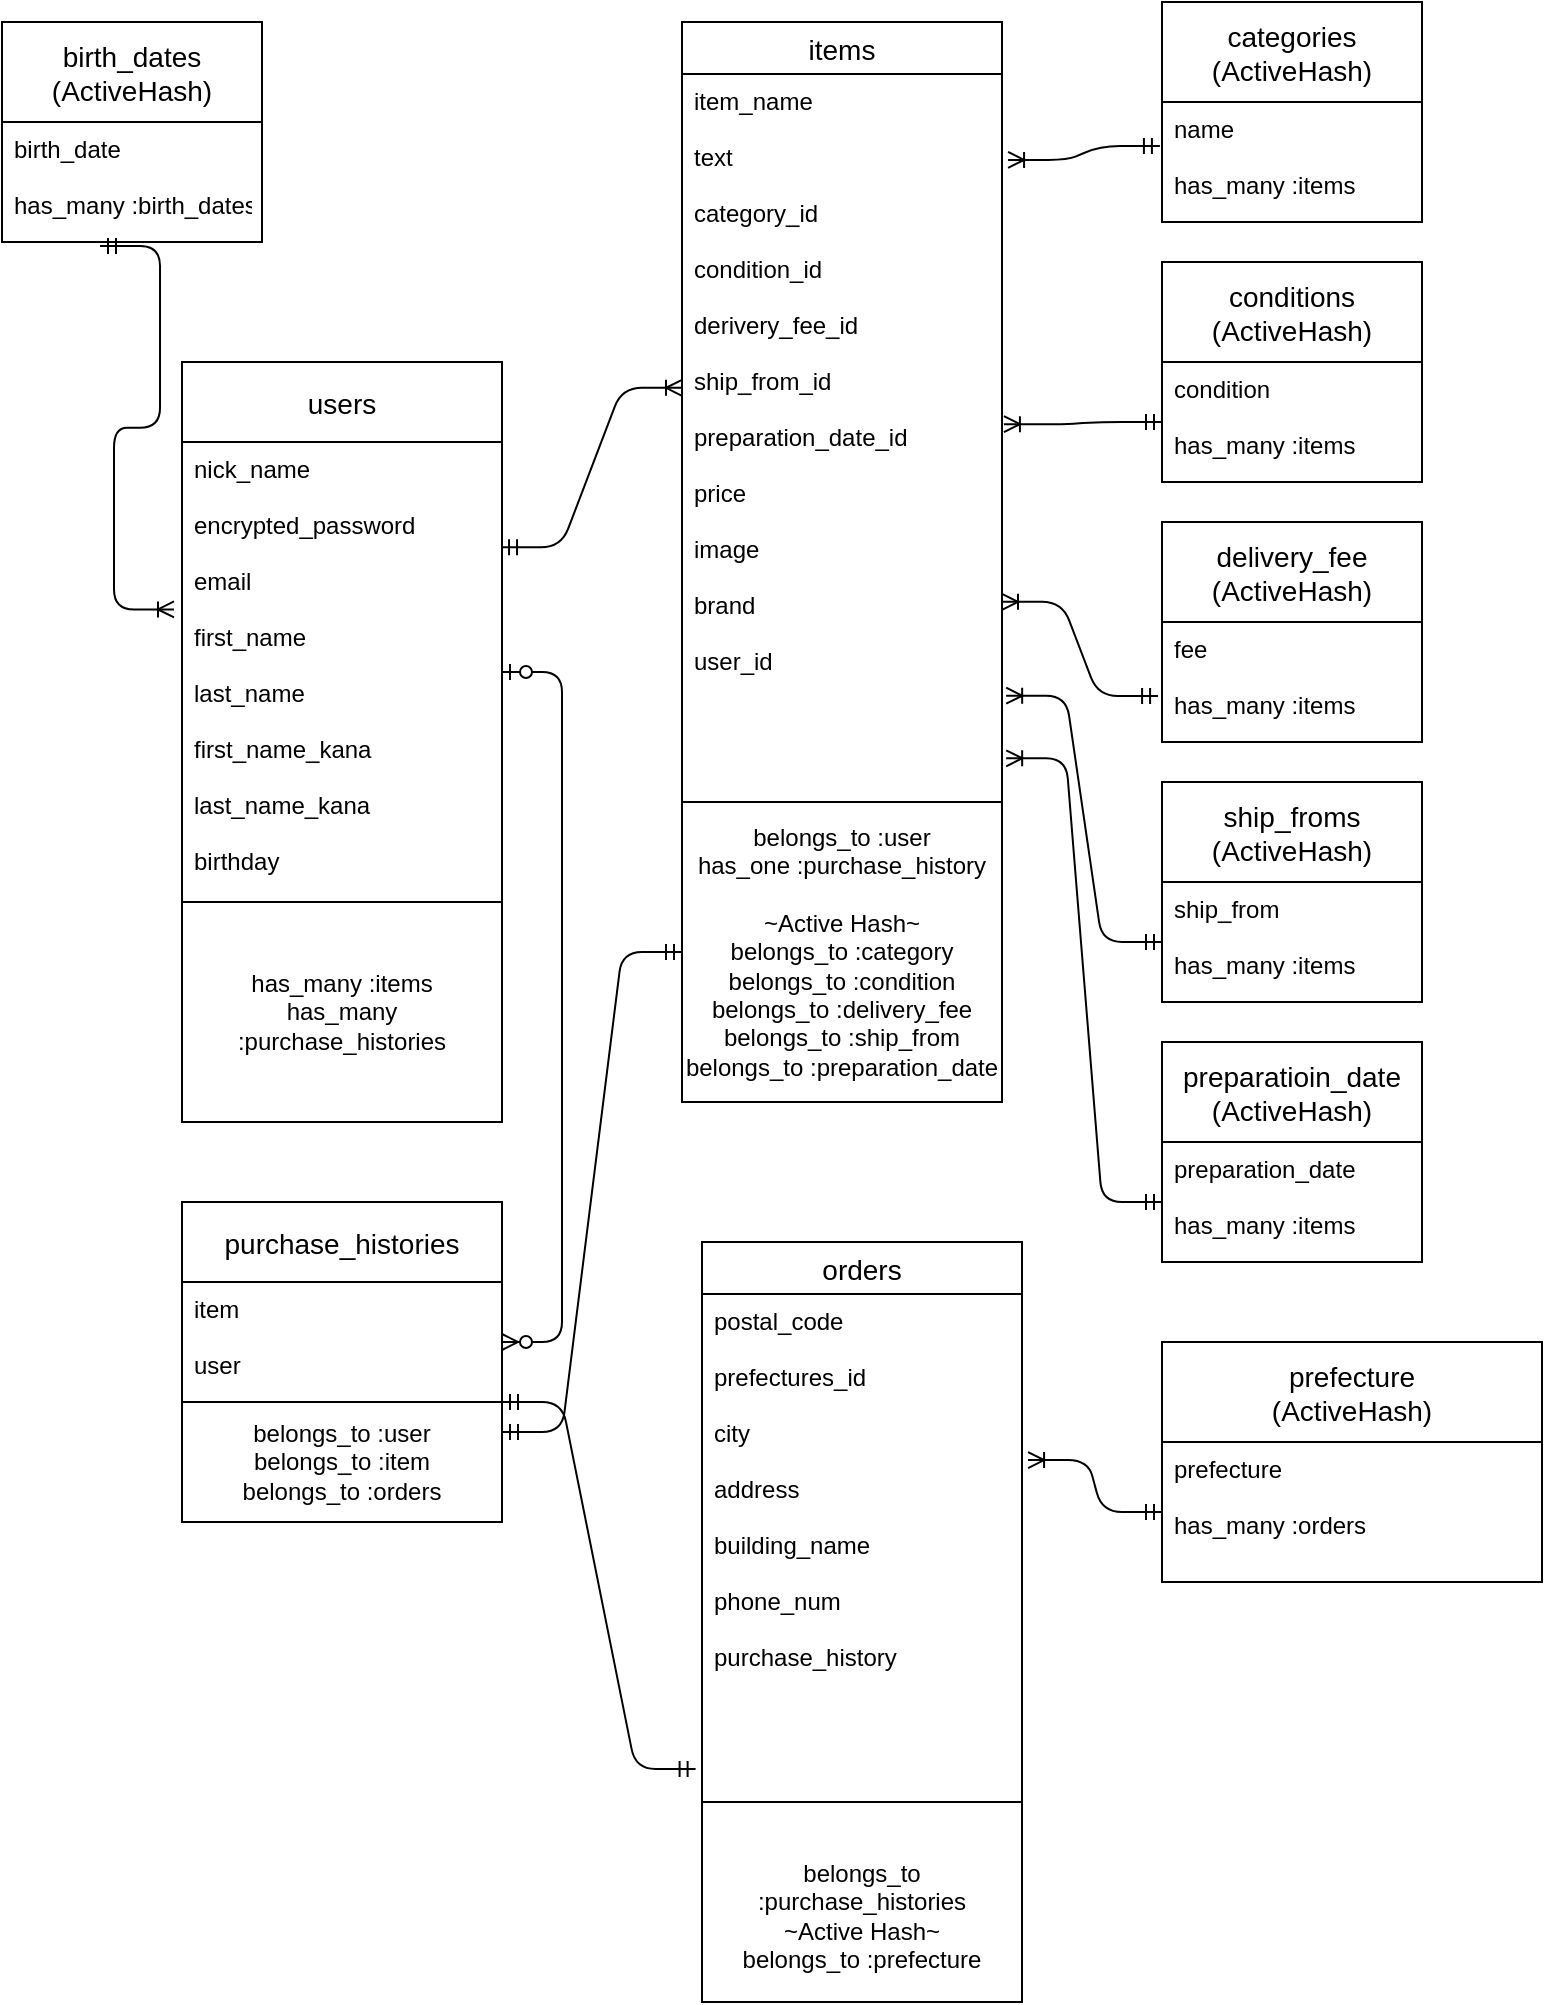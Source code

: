<mxfile>
    <diagram id="REbtkltuEE52UCZA4KB4" name="ページ1">
        <mxGraphModel dx="619" dy="716" grid="1" gridSize="10" guides="1" tooltips="1" connect="1" arrows="1" fold="1" page="1" pageScale="1" pageWidth="827" pageHeight="1169" math="0" shadow="0">
            <root>
                <mxCell id="0"/>
                <mxCell id="1" parent="0"/>
                <mxCell id="2" value="birth_dates&#10;(ActiveHash)" style="swimlane;fontStyle=0;childLayout=stackLayout;horizontal=1;startSize=50;horizontalStack=0;resizeParent=1;resizeParentMax=0;resizeLast=0;collapsible=1;marginBottom=0;align=center;fontSize=14;" parent="1" vertex="1">
                    <mxGeometry x="10" y="50" width="130" height="110" as="geometry">
                        <mxRectangle x="10" y="50" width="110" height="40" as="alternateBounds"/>
                    </mxGeometry>
                </mxCell>
                <mxCell id="3" value="birth_date&#10;&#10;has_many :birth_dates&#10;" style="text;strokeColor=none;fillColor=none;spacingLeft=4;spacingRight=4;overflow=hidden;rotatable=0;points=[[0,0.5],[1,0.5]];portConstraint=eastwest;fontSize=12;" parent="2" vertex="1">
                    <mxGeometry y="50" width="130" height="60" as="geometry"/>
                </mxCell>
                <mxCell id="6" value="users" style="swimlane;fontStyle=0;childLayout=stackLayout;horizontal=1;startSize=40;horizontalStack=0;resizeParent=1;resizeParentMax=0;resizeLast=0;collapsible=1;marginBottom=0;align=center;fontSize=14;" parent="1" vertex="1">
                    <mxGeometry x="100" y="220" width="160" height="270" as="geometry"/>
                </mxCell>
                <mxCell id="7" value="nick_name&#10;&#10;encrypted_password&#10;&#10;email&#10;&#10;first_name&#10;&#10;last_name&#10;&#10;first_name_kana&#10;&#10;last_name_kana&#10;&#10;birthday&#10;" style="text;strokeColor=none;fillColor=none;spacingLeft=4;spacingRight=4;overflow=hidden;rotatable=0;points=[[0,0.5],[1,0.5]];portConstraint=eastwest;fontSize=12;" parent="6" vertex="1">
                    <mxGeometry y="40" width="160" height="230" as="geometry"/>
                </mxCell>
                <mxCell id="10" value="has_many :items&lt;br&gt;has_many :purchase_histories" style="whiteSpace=wrap;html=1;align=center;" parent="1" vertex="1">
                    <mxGeometry x="100" y="490" width="160" height="110" as="geometry"/>
                </mxCell>
                <mxCell id="11" value="items" style="swimlane;fontStyle=0;childLayout=stackLayout;horizontal=1;startSize=26;horizontalStack=0;resizeParent=1;resizeParentMax=0;resizeLast=0;collapsible=1;marginBottom=0;align=center;fontSize=14;" parent="1" vertex="1">
                    <mxGeometry x="350" y="50" width="160" height="390" as="geometry"/>
                </mxCell>
                <mxCell id="12" value="item_name&#10;&#10;text&#10;&#10;category_id&#10;&#10;condition_id&#10;&#10;derivery_fee_id&#10;&#10;ship_from_id&#10;&#10;preparation_date_id&#10;&#10;price&#10;&#10;image&#10;&#10;brand&#10;&#10;user_id&#10;" style="text;strokeColor=none;fillColor=none;spacingLeft=4;spacingRight=4;overflow=hidden;rotatable=0;points=[[0,0.5],[1,0.5]];portConstraint=eastwest;fontSize=12;" parent="11" vertex="1">
                    <mxGeometry y="26" width="160" height="364" as="geometry"/>
                </mxCell>
                <mxCell id="15" value="belongs_to :user&lt;br&gt;has_one :purchase_history&lt;br&gt;&lt;br&gt;~Active Hash~&lt;br&gt;belongs_to :category&lt;br&gt;belongs_to :condition&lt;br&gt;belongs_to :delivery_fee&lt;br&gt;belongs_to :ship_from&lt;br&gt;belongs_to :preparation_date" style="whiteSpace=wrap;html=1;align=center;" parent="1" vertex="1">
                    <mxGeometry x="350" y="440" width="160" height="150" as="geometry"/>
                </mxCell>
                <mxCell id="16" value="categories&#10;(ActiveHash)" style="swimlane;fontStyle=0;childLayout=stackLayout;horizontal=1;startSize=50;horizontalStack=0;resizeParent=1;resizeParentMax=0;resizeLast=0;collapsible=1;marginBottom=0;align=center;fontSize=14;" parent="1" vertex="1">
                    <mxGeometry x="590" y="40" width="130" height="110" as="geometry">
                        <mxRectangle x="10" y="50" width="110" height="40" as="alternateBounds"/>
                    </mxGeometry>
                </mxCell>
                <mxCell id="17" value="name&#10;&#10;has_many :items&#10;" style="text;strokeColor=none;fillColor=none;spacingLeft=4;spacingRight=4;overflow=hidden;rotatable=0;points=[[0,0.5],[1,0.5]];portConstraint=eastwest;fontSize=12;" parent="16" vertex="1">
                    <mxGeometry y="50" width="130" height="60" as="geometry"/>
                </mxCell>
                <mxCell id="18" value="conditions&#10;(ActiveHash)" style="swimlane;fontStyle=0;childLayout=stackLayout;horizontal=1;startSize=50;horizontalStack=0;resizeParent=1;resizeParentMax=0;resizeLast=0;collapsible=1;marginBottom=0;align=center;fontSize=14;" parent="1" vertex="1">
                    <mxGeometry x="590" y="170" width="130" height="110" as="geometry">
                        <mxRectangle x="10" y="50" width="110" height="40" as="alternateBounds"/>
                    </mxGeometry>
                </mxCell>
                <mxCell id="19" value="condition&#10;&#10;has_many :items&#10;" style="text;strokeColor=none;fillColor=none;spacingLeft=4;spacingRight=4;overflow=hidden;rotatable=0;points=[[0,0.5],[1,0.5]];portConstraint=eastwest;fontSize=12;" parent="18" vertex="1">
                    <mxGeometry y="50" width="130" height="60" as="geometry"/>
                </mxCell>
                <mxCell id="20" value="delivery_fee&#10;(ActiveHash)" style="swimlane;fontStyle=0;childLayout=stackLayout;horizontal=1;startSize=50;horizontalStack=0;resizeParent=1;resizeParentMax=0;resizeLast=0;collapsible=1;marginBottom=0;align=center;fontSize=14;" parent="1" vertex="1">
                    <mxGeometry x="590" y="300" width="130" height="110" as="geometry">
                        <mxRectangle x="10" y="50" width="110" height="40" as="alternateBounds"/>
                    </mxGeometry>
                </mxCell>
                <mxCell id="21" value="fee&#10;&#10;has_many :items&#10;" style="text;strokeColor=none;fillColor=none;spacingLeft=4;spacingRight=4;overflow=hidden;rotatable=0;points=[[0,0.5],[1,0.5]];portConstraint=eastwest;fontSize=12;" parent="20" vertex="1">
                    <mxGeometry y="50" width="130" height="60" as="geometry"/>
                </mxCell>
                <mxCell id="22" value="ship_froms&#10;(ActiveHash)" style="swimlane;fontStyle=0;childLayout=stackLayout;horizontal=1;startSize=50;horizontalStack=0;resizeParent=1;resizeParentMax=0;resizeLast=0;collapsible=1;marginBottom=0;align=center;fontSize=14;" parent="1" vertex="1">
                    <mxGeometry x="590" y="430" width="130" height="110" as="geometry">
                        <mxRectangle x="10" y="50" width="110" height="40" as="alternateBounds"/>
                    </mxGeometry>
                </mxCell>
                <mxCell id="23" value="ship_from&#10;&#10;has_many :items&#10;" style="text;strokeColor=none;fillColor=none;spacingLeft=4;spacingRight=4;overflow=hidden;rotatable=0;points=[[0,0.5],[1,0.5]];portConstraint=eastwest;fontSize=12;" parent="22" vertex="1">
                    <mxGeometry y="50" width="130" height="60" as="geometry"/>
                </mxCell>
                <mxCell id="24" value="preparatioin_date&#10;(ActiveHash)" style="swimlane;fontStyle=0;childLayout=stackLayout;horizontal=1;startSize=50;horizontalStack=0;resizeParent=1;resizeParentMax=0;resizeLast=0;collapsible=1;marginBottom=0;align=center;fontSize=14;" parent="1" vertex="1">
                    <mxGeometry x="590" y="560" width="130" height="110" as="geometry">
                        <mxRectangle x="10" y="50" width="110" height="40" as="alternateBounds"/>
                    </mxGeometry>
                </mxCell>
                <mxCell id="25" value="preparation_date&#10;&#10;has_many :items&#10;" style="text;strokeColor=none;fillColor=none;spacingLeft=4;spacingRight=4;overflow=hidden;rotatable=0;points=[[0,0.5],[1,0.5]];portConstraint=eastwest;fontSize=12;" parent="24" vertex="1">
                    <mxGeometry y="50" width="130" height="60" as="geometry"/>
                </mxCell>
                <mxCell id="27" value="" style="edgeStyle=entityRelationEdgeStyle;fontSize=12;html=1;endArrow=ERoneToMany;startArrow=ERmandOne;exitX=0.377;exitY=1.033;exitDx=0;exitDy=0;exitPerimeter=0;entryX=-0.025;entryY=0.364;entryDx=0;entryDy=0;entryPerimeter=0;" parent="1" source="3" target="7" edge="1">
                    <mxGeometry width="100" height="100" relative="1" as="geometry">
                        <mxPoint x="70" y="250" as="sourcePoint"/>
                        <mxPoint x="170" y="150" as="targetPoint"/>
                    </mxGeometry>
                </mxCell>
                <mxCell id="28" value="" style="edgeStyle=entityRelationEdgeStyle;fontSize=12;html=1;endArrow=ERoneToMany;startArrow=ERmandOne;exitX=0.997;exitY=0.229;exitDx=0;exitDy=0;entryX=0;entryY=0.431;entryDx=0;entryDy=0;entryPerimeter=0;exitPerimeter=0;" parent="1" source="7" target="12" edge="1">
                    <mxGeometry width="100" height="100" relative="1" as="geometry">
                        <mxPoint x="223.01" y="160.0" as="sourcePoint"/>
                        <mxPoint x="280" y="308.98" as="targetPoint"/>
                    </mxGeometry>
                </mxCell>
                <mxCell id="29" value="" style="edgeStyle=entityRelationEdgeStyle;fontSize=12;html=1;endArrow=ERoneToMany;startArrow=ERmandOne;exitX=-0.008;exitY=0.367;exitDx=0;exitDy=0;entryX=1.019;entryY=0.118;entryDx=0;entryDy=0;entryPerimeter=0;exitPerimeter=0;" parent="1" source="17" target="12" edge="1">
                    <mxGeometry width="100" height="100" relative="1" as="geometry">
                        <mxPoint x="490" y="280" as="sourcePoint"/>
                        <mxPoint x="560" y="182.884" as="targetPoint"/>
                    </mxGeometry>
                </mxCell>
                <mxCell id="30" value="" style="edgeStyle=entityRelationEdgeStyle;fontSize=12;html=1;endArrow=ERoneToMany;startArrow=ERmandOne;entryX=1.006;entryY=0.481;entryDx=0;entryDy=0;entryPerimeter=0;exitX=0;exitY=0.5;exitDx=0;exitDy=0;" parent="1" source="19" target="12" edge="1">
                    <mxGeometry width="100" height="100" relative="1" as="geometry">
                        <mxPoint x="540" y="190" as="sourcePoint"/>
                        <mxPoint x="510.0" y="216.932" as="targetPoint"/>
                    </mxGeometry>
                </mxCell>
                <mxCell id="31" value="" style="edgeStyle=entityRelationEdgeStyle;fontSize=12;html=1;endArrow=ERoneToMany;startArrow=ERmandOne;exitX=-0.015;exitY=0.617;exitDx=0;exitDy=0;entryX=1;entryY=0.725;entryDx=0;entryDy=0;entryPerimeter=0;exitPerimeter=0;" parent="1" source="21" target="12" edge="1">
                    <mxGeometry width="100" height="100" relative="1" as="geometry">
                        <mxPoint x="535.92" y="380" as="sourcePoint"/>
                        <mxPoint x="460.0" y="386.932" as="targetPoint"/>
                    </mxGeometry>
                </mxCell>
                <mxCell id="32" value="" style="edgeStyle=entityRelationEdgeStyle;fontSize=12;html=1;endArrow=ERoneToMany;startArrow=ERmandOne;exitX=0;exitY=0.5;exitDx=0;exitDy=0;entryX=1.013;entryY=0.854;entryDx=0;entryDy=0;entryPerimeter=0;" parent="1" source="23" target="12" edge="1">
                    <mxGeometry width="100" height="100" relative="1" as="geometry">
                        <mxPoint x="535.92" y="560" as="sourcePoint"/>
                        <mxPoint x="460.0" y="566.932" as="targetPoint"/>
                    </mxGeometry>
                </mxCell>
                <mxCell id="33" value="" style="edgeStyle=entityRelationEdgeStyle;fontSize=12;html=1;endArrow=ERoneToMany;startArrow=ERmandOne;exitX=0;exitY=0.5;exitDx=0;exitDy=0;entryX=1.013;entryY=0.94;entryDx=0;entryDy=0;entryPerimeter=0;" parent="1" source="25" target="12" edge="1">
                    <mxGeometry width="100" height="100" relative="1" as="geometry">
                        <mxPoint x="485.92" y="620" as="sourcePoint"/>
                        <mxPoint x="410" y="626.932" as="targetPoint"/>
                    </mxGeometry>
                </mxCell>
                <mxCell id="34" value="orders" style="swimlane;fontStyle=0;childLayout=stackLayout;horizontal=1;startSize=26;horizontalStack=0;resizeParent=1;resizeParentMax=0;resizeLast=0;collapsible=1;marginBottom=0;align=center;fontSize=14;" vertex="1" parent="1">
                    <mxGeometry x="360" y="660" width="160" height="280" as="geometry"/>
                </mxCell>
                <mxCell id="35" value="postal_code&#10;&#10;prefectures_id&#10;&#10;city&#10;&#10;address&#10;&#10;building_name&#10;&#10;phone_num&#10;&#10;purchase_history" style="text;strokeColor=none;fillColor=none;spacingLeft=4;spacingRight=4;overflow=hidden;rotatable=0;points=[[0,0.5],[1,0.5]];portConstraint=eastwest;fontSize=12;" vertex="1" parent="34">
                    <mxGeometry y="26" width="160" height="254" as="geometry"/>
                </mxCell>
                <mxCell id="38" value="prefecture&#10;(ActiveHash)" style="swimlane;fontStyle=0;childLayout=stackLayout;horizontal=1;startSize=50;horizontalStack=0;resizeParent=1;resizeParentMax=0;resizeLast=0;collapsible=1;marginBottom=0;align=center;fontSize=14;" vertex="1" parent="1">
                    <mxGeometry x="590" y="710" width="190" height="120" as="geometry">
                        <mxRectangle x="10" y="50" width="110" height="40" as="alternateBounds"/>
                    </mxGeometry>
                </mxCell>
                <mxCell id="39" value="prefecture&#10;&#10;has_many :orders&#10;&#10;" style="text;strokeColor=none;fillColor=none;spacingLeft=4;spacingRight=4;overflow=hidden;rotatable=0;points=[[0,0.5],[1,0.5]];portConstraint=eastwest;fontSize=12;" vertex="1" parent="38">
                    <mxGeometry y="50" width="190" height="70" as="geometry"/>
                </mxCell>
                <mxCell id="40" value="" style="edgeStyle=entityRelationEdgeStyle;fontSize=12;html=1;endArrow=ERoneToMany;startArrow=ERmandOne;exitX=0;exitY=0.5;exitDx=0;exitDy=0;entryX=1.019;entryY=0.327;entryDx=0;entryDy=0;entryPerimeter=0;" edge="1" parent="1" source="39" target="35">
                    <mxGeometry width="100" height="100" relative="1" as="geometry">
                        <mxPoint x="547.92" y="781.84" as="sourcePoint"/>
                        <mxPoint x="470.0" y="560.0" as="targetPoint"/>
                    </mxGeometry>
                </mxCell>
                <mxCell id="41" value="&lt;br&gt;belongs_to :purchase_histories&lt;br&gt;~Active Hash~&lt;br&gt;belongs_to :prefecture" style="whiteSpace=wrap;html=1;align=center;" vertex="1" parent="1">
                    <mxGeometry x="360" y="940" width="160" height="100" as="geometry"/>
                </mxCell>
                <mxCell id="42" value="purchase_histories" style="swimlane;fontStyle=0;childLayout=stackLayout;horizontal=1;startSize=40;horizontalStack=0;resizeParent=1;resizeParentMax=0;resizeLast=0;collapsible=1;marginBottom=0;align=center;fontSize=14;" vertex="1" parent="1">
                    <mxGeometry x="100" y="640" width="160" height="100" as="geometry"/>
                </mxCell>
                <mxCell id="43" value="item&#10;&#10;user" style="text;strokeColor=none;fillColor=none;spacingLeft=4;spacingRight=4;overflow=hidden;rotatable=0;points=[[0,0.5],[1,0.5]];portConstraint=eastwest;fontSize=12;" vertex="1" parent="42">
                    <mxGeometry y="40" width="160" height="60" as="geometry"/>
                </mxCell>
                <mxCell id="44" value="belongs_to :user&lt;br&gt;belongs_to :item&lt;br&gt;belongs_to :orders" style="whiteSpace=wrap;html=1;align=center;" vertex="1" parent="1">
                    <mxGeometry x="100" y="740" width="160" height="60" as="geometry"/>
                </mxCell>
                <mxCell id="51" value="" style="edgeStyle=entityRelationEdgeStyle;fontSize=12;html=1;endArrow=ERzeroToMany;startArrow=ERzeroToOne;exitX=1;exitY=0.5;exitDx=0;exitDy=0;entryX=1;entryY=0.5;entryDx=0;entryDy=0;" edge="1" parent="1" source="7" target="43">
                    <mxGeometry width="100" height="100" relative="1" as="geometry">
                        <mxPoint x="220" y="550" as="sourcePoint"/>
                        <mxPoint x="320" y="450" as="targetPoint"/>
                    </mxGeometry>
                </mxCell>
                <mxCell id="52" value="" style="edgeStyle=entityRelationEdgeStyle;fontSize=12;html=1;endArrow=ERmandOne;startArrow=ERmandOne;exitX=1;exitY=0.25;exitDx=0;exitDy=0;entryX=0;entryY=0.5;entryDx=0;entryDy=0;" edge="1" parent="1" source="44" target="15">
                    <mxGeometry width="100" height="100" relative="1" as="geometry">
                        <mxPoint x="260" y="590" as="sourcePoint"/>
                        <mxPoint x="360" y="490" as="targetPoint"/>
                    </mxGeometry>
                </mxCell>
                <mxCell id="53" value="" style="edgeStyle=entityRelationEdgeStyle;fontSize=12;html=1;endArrow=ERmandOne;startArrow=ERmandOne;exitX=1;exitY=0;exitDx=0;exitDy=0;entryX=-0.02;entryY=0.935;entryDx=0;entryDy=0;entryPerimeter=0;" edge="1" parent="1" source="44" target="35">
                    <mxGeometry width="100" height="100" relative="1" as="geometry">
                        <mxPoint x="270" y="765.0" as="sourcePoint"/>
                        <mxPoint x="360" y="525" as="targetPoint"/>
                    </mxGeometry>
                </mxCell>
            </root>
        </mxGraphModel>
    </diagram>
</mxfile>